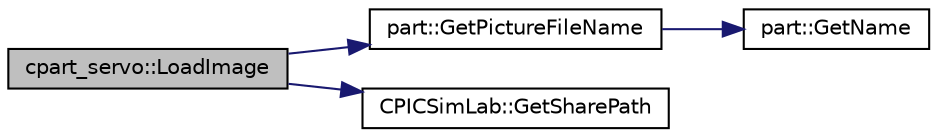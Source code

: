 digraph "cpart_servo::LoadImage"
{
 // LATEX_PDF_SIZE
  edge [fontname="Helvetica",fontsize="10",labelfontname="Helvetica",labelfontsize="10"];
  node [fontname="Helvetica",fontsize="10",shape=record];
  rankdir="LR";
  Node1 [label="cpart_servo::LoadImage",height=0.2,width=0.4,color="black", fillcolor="grey75", style="filled", fontcolor="black",tooltip="Load Part Image."];
  Node1 -> Node2 [color="midnightblue",fontsize="10",style="solid",fontname="Helvetica"];
  Node2 [label="part::GetPictureFileName",height=0.2,width=0.4,color="black", fillcolor="white", style="filled",URL="$classpart.html#acb4a5752560f9b0c399e7e8b2807bea3",tooltip="Return the filename of part picture."];
  Node2 -> Node3 [color="midnightblue",fontsize="10",style="solid",fontname="Helvetica"];
  Node3 [label="part::GetName",height=0.2,width=0.4,color="black", fillcolor="white", style="filled",URL="$classpart.html#acb5b16ba752183d4933d703279c8347a",tooltip="Return the name of part."];
  Node1 -> Node4 [color="midnightblue",fontsize="10",style="solid",fontname="Helvetica"];
  Node4 [label="CPICSimLab::GetSharePath",height=0.2,width=0.4,color="black", fillcolor="white", style="filled",URL="$class_c_p_i_c_sim_lab.html#a108bb3e8dc99a955b2a7b98f76fedf69",tooltip="Get the file path of resources."];
}
